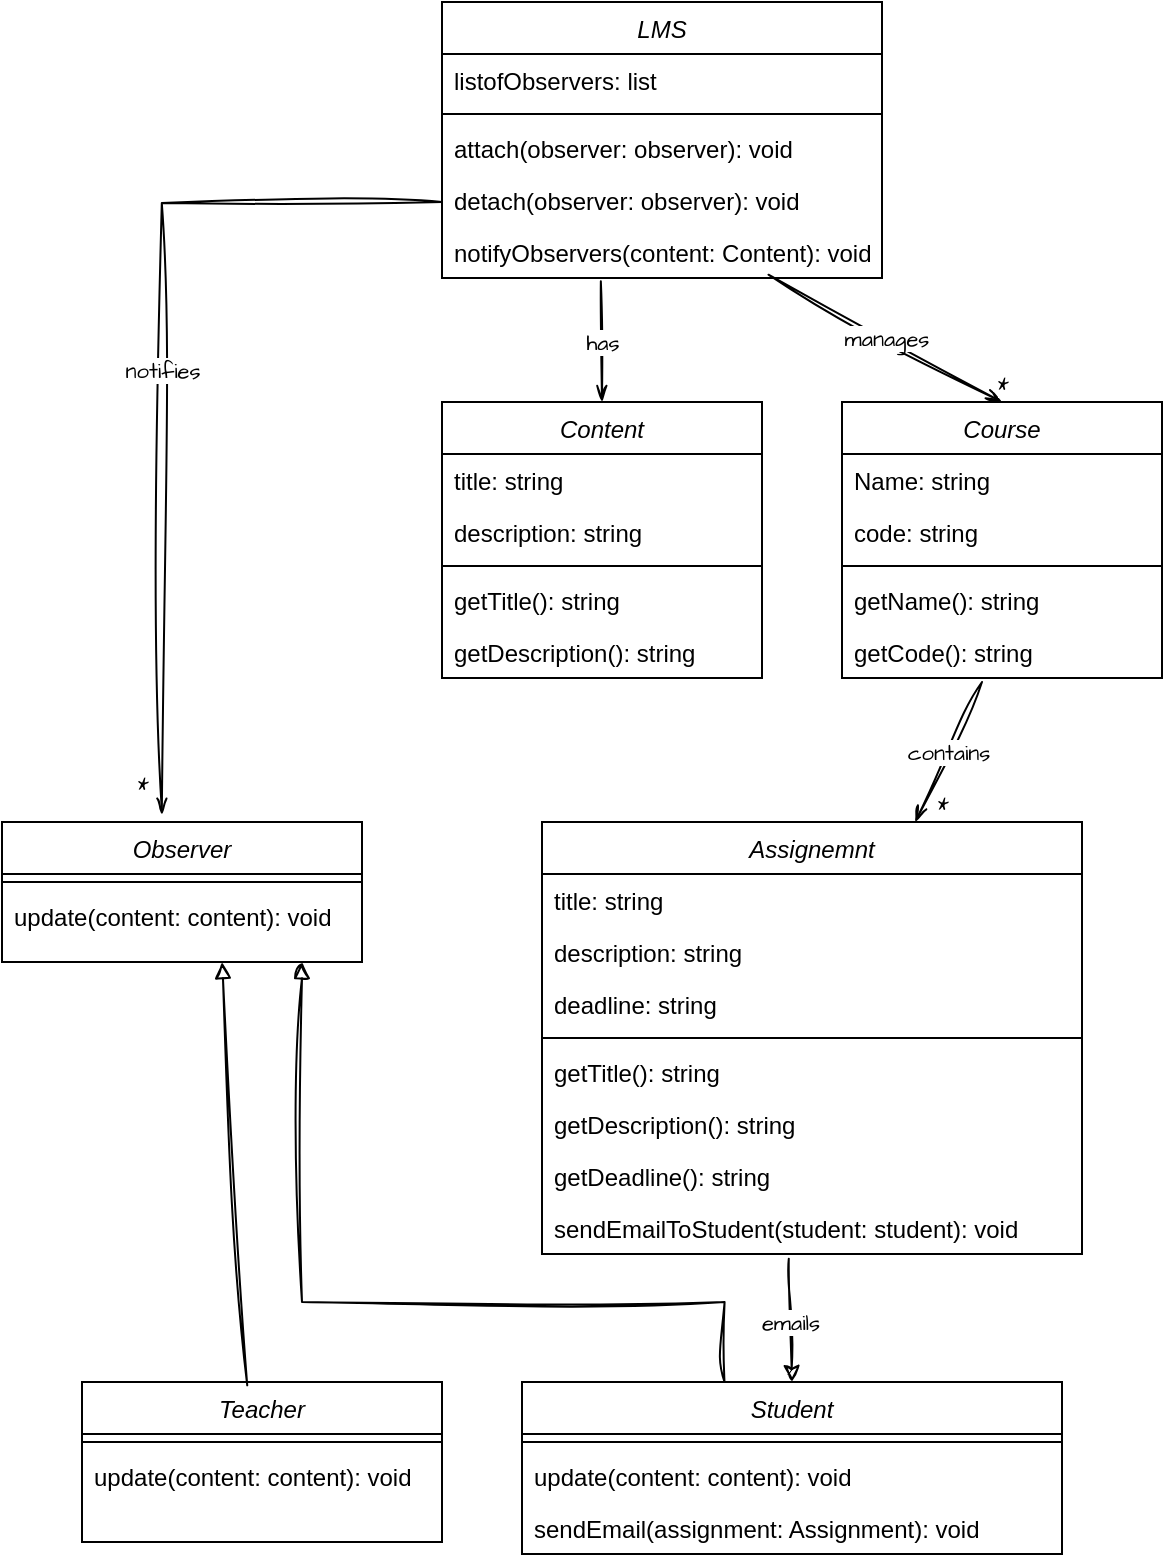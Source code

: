 <mxfile version="24.2.2" type="github">
  <diagram id="C5RBs43oDa-KdzZeNtuy" name="Page-1">
    <mxGraphModel dx="1548" dy="892" grid="1" gridSize="10" guides="1" tooltips="1" connect="1" arrows="1" fold="1" page="1" pageScale="1" pageWidth="827" pageHeight="1169" math="0" shadow="0">
      <root>
        <mxCell id="WIyWlLk6GJQsqaUBKTNV-0" />
        <mxCell id="WIyWlLk6GJQsqaUBKTNV-1" parent="WIyWlLk6GJQsqaUBKTNV-0" />
        <mxCell id="zkfFHV4jXpPFQw0GAbJ--0" value="LMS" style="swimlane;fontStyle=2;align=center;verticalAlign=top;childLayout=stackLayout;horizontal=1;startSize=26;horizontalStack=0;resizeParent=1;resizeLast=0;collapsible=1;marginBottom=0;rounded=0;shadow=0;strokeWidth=1;" parent="WIyWlLk6GJQsqaUBKTNV-1" vertex="1">
          <mxGeometry x="380" y="30" width="220" height="138" as="geometry">
            <mxRectangle x="230" y="140" width="160" height="26" as="alternateBounds" />
          </mxGeometry>
        </mxCell>
        <mxCell id="zkfFHV4jXpPFQw0GAbJ--1" value="listofObservers: list" style="text;align=left;verticalAlign=top;spacingLeft=4;spacingRight=4;overflow=hidden;rotatable=0;points=[[0,0.5],[1,0.5]];portConstraint=eastwest;" parent="zkfFHV4jXpPFQw0GAbJ--0" vertex="1">
          <mxGeometry y="26" width="220" height="26" as="geometry" />
        </mxCell>
        <mxCell id="zkfFHV4jXpPFQw0GAbJ--4" value="" style="line;html=1;strokeWidth=1;align=left;verticalAlign=middle;spacingTop=-1;spacingLeft=3;spacingRight=3;rotatable=0;labelPosition=right;points=[];portConstraint=eastwest;" parent="zkfFHV4jXpPFQw0GAbJ--0" vertex="1">
          <mxGeometry y="52" width="220" height="8" as="geometry" />
        </mxCell>
        <mxCell id="zkfFHV4jXpPFQw0GAbJ--5" value="attach(observer: observer): void&#xa;" style="text;align=left;verticalAlign=top;spacingLeft=4;spacingRight=4;overflow=hidden;rotatable=0;points=[[0,0.5],[1,0.5]];portConstraint=eastwest;" parent="zkfFHV4jXpPFQw0GAbJ--0" vertex="1">
          <mxGeometry y="60" width="220" height="26" as="geometry" />
        </mxCell>
        <mxCell id="zkfFHV4jXpPFQw0GAbJ--3" value="detach(observer: observer): void" style="text;align=left;verticalAlign=top;spacingLeft=4;spacingRight=4;overflow=hidden;rotatable=0;points=[[0,0.5],[1,0.5]];portConstraint=eastwest;rounded=0;shadow=0;html=0;" parent="zkfFHV4jXpPFQw0GAbJ--0" vertex="1">
          <mxGeometry y="86" width="220" height="26" as="geometry" />
        </mxCell>
        <mxCell id="zkfFHV4jXpPFQw0GAbJ--2" value="notifyObservers(content: Content): void" style="text;align=left;verticalAlign=top;spacingLeft=4;spacingRight=4;overflow=hidden;rotatable=0;points=[[0,0.5],[1,0.5]];portConstraint=eastwest;rounded=0;shadow=0;html=0;" parent="zkfFHV4jXpPFQw0GAbJ--0" vertex="1">
          <mxGeometry y="112" width="220" height="26" as="geometry" />
        </mxCell>
        <mxCell id="LLu0Yrr_DqaQpt8ZwkaD-1" value="Content" style="swimlane;fontStyle=2;align=center;verticalAlign=top;childLayout=stackLayout;horizontal=1;startSize=26;horizontalStack=0;resizeParent=1;resizeLast=0;collapsible=1;marginBottom=0;rounded=0;shadow=0;strokeWidth=1;" vertex="1" parent="WIyWlLk6GJQsqaUBKTNV-1">
          <mxGeometry x="380" y="230" width="160" height="138" as="geometry">
            <mxRectangle x="230" y="140" width="160" height="26" as="alternateBounds" />
          </mxGeometry>
        </mxCell>
        <mxCell id="LLu0Yrr_DqaQpt8ZwkaD-2" value="title: string" style="text;align=left;verticalAlign=top;spacingLeft=4;spacingRight=4;overflow=hidden;rotatable=0;points=[[0,0.5],[1,0.5]];portConstraint=eastwest;" vertex="1" parent="LLu0Yrr_DqaQpt8ZwkaD-1">
          <mxGeometry y="26" width="160" height="26" as="geometry" />
        </mxCell>
        <mxCell id="LLu0Yrr_DqaQpt8ZwkaD-3" value="description: string" style="text;align=left;verticalAlign=top;spacingLeft=4;spacingRight=4;overflow=hidden;rotatable=0;points=[[0,0.5],[1,0.5]];portConstraint=eastwest;rounded=0;shadow=0;html=0;" vertex="1" parent="LLu0Yrr_DqaQpt8ZwkaD-1">
          <mxGeometry y="52" width="160" height="26" as="geometry" />
        </mxCell>
        <mxCell id="LLu0Yrr_DqaQpt8ZwkaD-5" value="" style="line;html=1;strokeWidth=1;align=left;verticalAlign=middle;spacingTop=-1;spacingLeft=3;spacingRight=3;rotatable=0;labelPosition=right;points=[];portConstraint=eastwest;" vertex="1" parent="LLu0Yrr_DqaQpt8ZwkaD-1">
          <mxGeometry y="78" width="160" height="8" as="geometry" />
        </mxCell>
        <mxCell id="LLu0Yrr_DqaQpt8ZwkaD-6" value="getTitle(): string" style="text;align=left;verticalAlign=top;spacingLeft=4;spacingRight=4;overflow=hidden;rotatable=0;points=[[0,0.5],[1,0.5]];portConstraint=eastwest;" vertex="1" parent="LLu0Yrr_DqaQpt8ZwkaD-1">
          <mxGeometry y="86" width="160" height="26" as="geometry" />
        </mxCell>
        <mxCell id="LLu0Yrr_DqaQpt8ZwkaD-4" value="getDescription(): string" style="text;align=left;verticalAlign=top;spacingLeft=4;spacingRight=4;overflow=hidden;rotatable=0;points=[[0,0.5],[1,0.5]];portConstraint=eastwest;rounded=0;shadow=0;html=0;" vertex="1" parent="LLu0Yrr_DqaQpt8ZwkaD-1">
          <mxGeometry y="112" width="160" height="26" as="geometry" />
        </mxCell>
        <mxCell id="LLu0Yrr_DqaQpt8ZwkaD-7" value="Course" style="swimlane;fontStyle=2;align=center;verticalAlign=top;childLayout=stackLayout;horizontal=1;startSize=26;horizontalStack=0;resizeParent=1;resizeLast=0;collapsible=1;marginBottom=0;rounded=0;shadow=0;strokeWidth=1;" vertex="1" parent="WIyWlLk6GJQsqaUBKTNV-1">
          <mxGeometry x="580" y="230" width="160" height="138" as="geometry">
            <mxRectangle x="230" y="140" width="160" height="26" as="alternateBounds" />
          </mxGeometry>
        </mxCell>
        <mxCell id="LLu0Yrr_DqaQpt8ZwkaD-8" value="Name: string" style="text;align=left;verticalAlign=top;spacingLeft=4;spacingRight=4;overflow=hidden;rotatable=0;points=[[0,0.5],[1,0.5]];portConstraint=eastwest;" vertex="1" parent="LLu0Yrr_DqaQpt8ZwkaD-7">
          <mxGeometry y="26" width="160" height="26" as="geometry" />
        </mxCell>
        <mxCell id="LLu0Yrr_DqaQpt8ZwkaD-9" value="code: string" style="text;align=left;verticalAlign=top;spacingLeft=4;spacingRight=4;overflow=hidden;rotatable=0;points=[[0,0.5],[1,0.5]];portConstraint=eastwest;rounded=0;shadow=0;html=0;" vertex="1" parent="LLu0Yrr_DqaQpt8ZwkaD-7">
          <mxGeometry y="52" width="160" height="26" as="geometry" />
        </mxCell>
        <mxCell id="LLu0Yrr_DqaQpt8ZwkaD-11" value="" style="line;html=1;strokeWidth=1;align=left;verticalAlign=middle;spacingTop=-1;spacingLeft=3;spacingRight=3;rotatable=0;labelPosition=right;points=[];portConstraint=eastwest;" vertex="1" parent="LLu0Yrr_DqaQpt8ZwkaD-7">
          <mxGeometry y="78" width="160" height="8" as="geometry" />
        </mxCell>
        <mxCell id="LLu0Yrr_DqaQpt8ZwkaD-10" value="getName(): string" style="text;align=left;verticalAlign=top;spacingLeft=4;spacingRight=4;overflow=hidden;rotatable=0;points=[[0,0.5],[1,0.5]];portConstraint=eastwest;rounded=0;shadow=0;html=0;" vertex="1" parent="LLu0Yrr_DqaQpt8ZwkaD-7">
          <mxGeometry y="86" width="160" height="26" as="geometry" />
        </mxCell>
        <mxCell id="LLu0Yrr_DqaQpt8ZwkaD-12" value="getCode(): string" style="text;align=left;verticalAlign=top;spacingLeft=4;spacingRight=4;overflow=hidden;rotatable=0;points=[[0,0.5],[1,0.5]];portConstraint=eastwest;" vertex="1" parent="LLu0Yrr_DqaQpt8ZwkaD-7">
          <mxGeometry y="112" width="160" height="26" as="geometry" />
        </mxCell>
        <mxCell id="LLu0Yrr_DqaQpt8ZwkaD-13" value="Assignemnt" style="swimlane;fontStyle=2;align=center;verticalAlign=top;childLayout=stackLayout;horizontal=1;startSize=26;horizontalStack=0;resizeParent=1;resizeLast=0;collapsible=1;marginBottom=0;rounded=0;shadow=0;strokeWidth=1;" vertex="1" parent="WIyWlLk6GJQsqaUBKTNV-1">
          <mxGeometry x="430" y="440" width="270" height="216" as="geometry">
            <mxRectangle x="230" y="140" width="160" height="26" as="alternateBounds" />
          </mxGeometry>
        </mxCell>
        <mxCell id="LLu0Yrr_DqaQpt8ZwkaD-14" value="title: string" style="text;align=left;verticalAlign=top;spacingLeft=4;spacingRight=4;overflow=hidden;rotatable=0;points=[[0,0.5],[1,0.5]];portConstraint=eastwest;" vertex="1" parent="LLu0Yrr_DqaQpt8ZwkaD-13">
          <mxGeometry y="26" width="270" height="26" as="geometry" />
        </mxCell>
        <mxCell id="LLu0Yrr_DqaQpt8ZwkaD-15" value="description: string" style="text;align=left;verticalAlign=top;spacingLeft=4;spacingRight=4;overflow=hidden;rotatable=0;points=[[0,0.5],[1,0.5]];portConstraint=eastwest;rounded=0;shadow=0;html=0;" vertex="1" parent="LLu0Yrr_DqaQpt8ZwkaD-13">
          <mxGeometry y="52" width="270" height="26" as="geometry" />
        </mxCell>
        <mxCell id="LLu0Yrr_DqaQpt8ZwkaD-37" value="deadline: string" style="text;align=left;verticalAlign=top;spacingLeft=4;spacingRight=4;overflow=hidden;rotatable=0;points=[[0,0.5],[1,0.5]];portConstraint=eastwest;" vertex="1" parent="LLu0Yrr_DqaQpt8ZwkaD-13">
          <mxGeometry y="78" width="270" height="26" as="geometry" />
        </mxCell>
        <mxCell id="LLu0Yrr_DqaQpt8ZwkaD-16" value="" style="line;html=1;strokeWidth=1;align=left;verticalAlign=middle;spacingTop=-1;spacingLeft=3;spacingRight=3;rotatable=0;labelPosition=right;points=[];portConstraint=eastwest;" vertex="1" parent="LLu0Yrr_DqaQpt8ZwkaD-13">
          <mxGeometry y="104" width="270" height="8" as="geometry" />
        </mxCell>
        <mxCell id="LLu0Yrr_DqaQpt8ZwkaD-17" value="getTitle(): string" style="text;align=left;verticalAlign=top;spacingLeft=4;spacingRight=4;overflow=hidden;rotatable=0;points=[[0,0.5],[1,0.5]];portConstraint=eastwest;" vertex="1" parent="LLu0Yrr_DqaQpt8ZwkaD-13">
          <mxGeometry y="112" width="270" height="26" as="geometry" />
        </mxCell>
        <mxCell id="LLu0Yrr_DqaQpt8ZwkaD-18" value="getDescription(): string" style="text;align=left;verticalAlign=top;spacingLeft=4;spacingRight=4;overflow=hidden;rotatable=0;points=[[0,0.5],[1,0.5]];portConstraint=eastwest;rounded=0;shadow=0;html=0;" vertex="1" parent="LLu0Yrr_DqaQpt8ZwkaD-13">
          <mxGeometry y="138" width="270" height="26" as="geometry" />
        </mxCell>
        <mxCell id="LLu0Yrr_DqaQpt8ZwkaD-38" value="getDeadline(): string" style="text;align=left;verticalAlign=top;spacingLeft=4;spacingRight=4;overflow=hidden;rotatable=0;points=[[0,0.5],[1,0.5]];portConstraint=eastwest;" vertex="1" parent="LLu0Yrr_DqaQpt8ZwkaD-13">
          <mxGeometry y="164" width="270" height="26" as="geometry" />
        </mxCell>
        <mxCell id="LLu0Yrr_DqaQpt8ZwkaD-39" value="sendEmailToStudent(student: student): void" style="text;align=left;verticalAlign=top;spacingLeft=4;spacingRight=4;overflow=hidden;rotatable=0;points=[[0,0.5],[1,0.5]];portConstraint=eastwest;" vertex="1" parent="LLu0Yrr_DqaQpt8ZwkaD-13">
          <mxGeometry y="190" width="270" height="26" as="geometry" />
        </mxCell>
        <mxCell id="LLu0Yrr_DqaQpt8ZwkaD-19" value="Observer" style="swimlane;fontStyle=2;align=center;verticalAlign=top;childLayout=stackLayout;horizontal=1;startSize=26;horizontalStack=0;resizeParent=1;resizeLast=0;collapsible=1;marginBottom=0;rounded=0;shadow=0;strokeWidth=1;" vertex="1" parent="WIyWlLk6GJQsqaUBKTNV-1">
          <mxGeometry x="160" y="440" width="180" height="70" as="geometry">
            <mxRectangle x="230" y="140" width="160" height="26" as="alternateBounds" />
          </mxGeometry>
        </mxCell>
        <mxCell id="LLu0Yrr_DqaQpt8ZwkaD-22" value="" style="line;html=1;strokeWidth=1;align=left;verticalAlign=middle;spacingTop=-1;spacingLeft=3;spacingRight=3;rotatable=0;labelPosition=right;points=[];portConstraint=eastwest;" vertex="1" parent="LLu0Yrr_DqaQpt8ZwkaD-19">
          <mxGeometry y="26" width="180" height="8" as="geometry" />
        </mxCell>
        <mxCell id="LLu0Yrr_DqaQpt8ZwkaD-23" value="update(content: content): void" style="text;align=left;verticalAlign=top;spacingLeft=4;spacingRight=4;overflow=hidden;rotatable=0;points=[[0,0.5],[1,0.5]];portConstraint=eastwest;" vertex="1" parent="LLu0Yrr_DqaQpt8ZwkaD-19">
          <mxGeometry y="34" width="180" height="26" as="geometry" />
        </mxCell>
        <mxCell id="LLu0Yrr_DqaQpt8ZwkaD-31" value="Teacher" style="swimlane;fontStyle=2;align=center;verticalAlign=top;childLayout=stackLayout;horizontal=1;startSize=26;horizontalStack=0;resizeParent=1;resizeLast=0;collapsible=1;marginBottom=0;rounded=0;shadow=0;strokeWidth=1;" vertex="1" parent="WIyWlLk6GJQsqaUBKTNV-1">
          <mxGeometry x="200" y="720" width="180" height="80" as="geometry">
            <mxRectangle x="230" y="140" width="160" height="26" as="alternateBounds" />
          </mxGeometry>
        </mxCell>
        <mxCell id="LLu0Yrr_DqaQpt8ZwkaD-34" value="" style="line;html=1;strokeWidth=1;align=left;verticalAlign=middle;spacingTop=-1;spacingLeft=3;spacingRight=3;rotatable=0;labelPosition=right;points=[];portConstraint=eastwest;" vertex="1" parent="LLu0Yrr_DqaQpt8ZwkaD-31">
          <mxGeometry y="26" width="180" height="8" as="geometry" />
        </mxCell>
        <mxCell id="LLu0Yrr_DqaQpt8ZwkaD-35" value="update(content: content): void" style="text;align=left;verticalAlign=top;spacingLeft=4;spacingRight=4;overflow=hidden;rotatable=0;points=[[0,0.5],[1,0.5]];portConstraint=eastwest;" vertex="1" parent="LLu0Yrr_DqaQpt8ZwkaD-31">
          <mxGeometry y="34" width="180" height="26" as="geometry" />
        </mxCell>
        <mxCell id="LLu0Yrr_DqaQpt8ZwkaD-40" value="Student" style="swimlane;fontStyle=2;align=center;verticalAlign=top;childLayout=stackLayout;horizontal=1;startSize=26;horizontalStack=0;resizeParent=1;resizeLast=0;collapsible=1;marginBottom=0;rounded=0;shadow=0;strokeWidth=1;" vertex="1" parent="WIyWlLk6GJQsqaUBKTNV-1">
          <mxGeometry x="420" y="720" width="270" height="86" as="geometry">
            <mxRectangle x="230" y="140" width="160" height="26" as="alternateBounds" />
          </mxGeometry>
        </mxCell>
        <mxCell id="LLu0Yrr_DqaQpt8ZwkaD-41" value="" style="line;html=1;strokeWidth=1;align=left;verticalAlign=middle;spacingTop=-1;spacingLeft=3;spacingRight=3;rotatable=0;labelPosition=right;points=[];portConstraint=eastwest;" vertex="1" parent="LLu0Yrr_DqaQpt8ZwkaD-40">
          <mxGeometry y="26" width="270" height="8" as="geometry" />
        </mxCell>
        <mxCell id="LLu0Yrr_DqaQpt8ZwkaD-42" value="update(content: content): void" style="text;align=left;verticalAlign=top;spacingLeft=4;spacingRight=4;overflow=hidden;rotatable=0;points=[[0,0.5],[1,0.5]];portConstraint=eastwest;" vertex="1" parent="LLu0Yrr_DqaQpt8ZwkaD-40">
          <mxGeometry y="34" width="270" height="26" as="geometry" />
        </mxCell>
        <mxCell id="LLu0Yrr_DqaQpt8ZwkaD-43" value="sendEmail(assignment: Assignment): void" style="text;align=left;verticalAlign=top;spacingLeft=4;spacingRight=4;overflow=hidden;rotatable=0;points=[[0,0.5],[1,0.5]];portConstraint=eastwest;" vertex="1" parent="LLu0Yrr_DqaQpt8ZwkaD-40">
          <mxGeometry y="60" width="270" height="26" as="geometry" />
        </mxCell>
        <mxCell id="LLu0Yrr_DqaQpt8ZwkaD-48" value="" style="endArrow=openThin;html=1;rounded=0;sketch=1;hachureGap=4;jiggle=2;curveFitting=1;fontFamily=Architects Daughter;fontSource=https%3A%2F%2Ffonts.googleapis.com%2Fcss%3Ffamily%3DArchitects%2BDaughter;exitX=0.361;exitY=1.064;exitDx=0;exitDy=0;exitPerimeter=0;entryX=0.5;entryY=0;entryDx=0;entryDy=0;endFill=0;" edge="1" parent="WIyWlLk6GJQsqaUBKTNV-1" source="zkfFHV4jXpPFQw0GAbJ--2" target="LLu0Yrr_DqaQpt8ZwkaD-1">
          <mxGeometry relative="1" as="geometry">
            <mxPoint x="340" y="60" as="sourcePoint" />
            <mxPoint x="440" y="60" as="targetPoint" />
          </mxGeometry>
        </mxCell>
        <mxCell id="LLu0Yrr_DqaQpt8ZwkaD-49" value="has" style="edgeLabel;resizable=0;html=1;;align=center;verticalAlign=middle;sketch=1;hachureGap=4;jiggle=2;curveFitting=1;fontFamily=Architects Daughter;fontSource=https%3A%2F%2Ffonts.googleapis.com%2Fcss%3Ffamily%3DArchitects%2BDaughter;" connectable="0" vertex="1" parent="LLu0Yrr_DqaQpt8ZwkaD-48">
          <mxGeometry relative="1" as="geometry" />
        </mxCell>
        <mxCell id="LLu0Yrr_DqaQpt8ZwkaD-51" value="" style="endArrow=openThin;html=1;rounded=0;sketch=1;hachureGap=4;jiggle=2;curveFitting=1;fontFamily=Architects Daughter;fontSource=https%3A%2F%2Ffonts.googleapis.com%2Fcss%3Ffamily%3DArchitects%2BDaughter;exitX=0.742;exitY=0.936;exitDx=0;exitDy=0;exitPerimeter=0;entryX=0.5;entryY=0;entryDx=0;entryDy=0;endFill=0;" edge="1" parent="WIyWlLk6GJQsqaUBKTNV-1" source="zkfFHV4jXpPFQw0GAbJ--2" target="LLu0Yrr_DqaQpt8ZwkaD-7">
          <mxGeometry relative="1" as="geometry">
            <mxPoint x="469" y="180" as="sourcePoint" />
            <mxPoint x="470" y="240" as="targetPoint" />
          </mxGeometry>
        </mxCell>
        <mxCell id="LLu0Yrr_DqaQpt8ZwkaD-52" value="manages" style="edgeLabel;resizable=0;html=1;;align=center;verticalAlign=middle;sketch=1;hachureGap=4;jiggle=2;curveFitting=1;fontFamily=Architects Daughter;fontSource=https%3A%2F%2Ffonts.googleapis.com%2Fcss%3Ffamily%3DArchitects%2BDaughter;" connectable="0" vertex="1" parent="LLu0Yrr_DqaQpt8ZwkaD-51">
          <mxGeometry relative="1" as="geometry" />
        </mxCell>
        <mxCell id="LLu0Yrr_DqaQpt8ZwkaD-53" value="" style="endArrow=openThin;html=1;rounded=0;sketch=1;hachureGap=4;jiggle=2;curveFitting=1;fontFamily=Architects Daughter;fontSource=https%3A%2F%2Ffonts.googleapis.com%2Fcss%3Ffamily%3DArchitects%2BDaughter;exitX=0.139;exitY=1.167;exitDx=0;exitDy=0;exitPerimeter=0;entryX=0.444;entryY=-0.052;entryDx=0;entryDy=0;entryPerimeter=0;edgeStyle=orthogonalEdgeStyle;endFill=0;" edge="1" parent="WIyWlLk6GJQsqaUBKTNV-1" target="LLu0Yrr_DqaQpt8ZwkaD-19">
          <mxGeometry relative="1" as="geometry">
            <mxPoint x="380" y="130.002" as="sourcePoint" />
            <mxPoint x="239.4" y="398.64" as="targetPoint" />
          </mxGeometry>
        </mxCell>
        <mxCell id="LLu0Yrr_DqaQpt8ZwkaD-54" value="notifies" style="edgeLabel;resizable=0;html=1;;align=center;verticalAlign=middle;sketch=1;hachureGap=4;jiggle=2;curveFitting=1;fontFamily=Architects Daughter;fontSource=https%3A%2F%2Ffonts.googleapis.com%2Fcss%3Ffamily%3DArchitects%2BDaughter;" connectable="0" vertex="1" parent="LLu0Yrr_DqaQpt8ZwkaD-53">
          <mxGeometry relative="1" as="geometry" />
        </mxCell>
        <mxCell id="LLu0Yrr_DqaQpt8ZwkaD-65" value="*" style="edgeLabel;html=1;align=center;verticalAlign=middle;resizable=0;points=[];sketch=1;hachureGap=4;jiggle=2;curveFitting=1;fontFamily=Architects Daughter;fontSource=https%3A%2F%2Ffonts.googleapis.com%2Fcss%3Ffamily%3DArchitects%2BDaughter;" vertex="1" connectable="0" parent="LLu0Yrr_DqaQpt8ZwkaD-53">
          <mxGeometry x="0.884" y="-3" relative="1" as="geometry">
            <mxPoint x="-7" y="10" as="offset" />
          </mxGeometry>
        </mxCell>
        <mxCell id="LLu0Yrr_DqaQpt8ZwkaD-66" value="*" style="edgeLabel;html=1;align=center;verticalAlign=middle;resizable=0;points=[];sketch=1;hachureGap=4;jiggle=2;curveFitting=1;fontFamily=Architects Daughter;fontSource=https%3A%2F%2Ffonts.googleapis.com%2Fcss%3Ffamily%3DArchitects%2BDaughter;" vertex="1" connectable="0" parent="LLu0Yrr_DqaQpt8ZwkaD-53">
          <mxGeometry x="0.884" y="-3" relative="1" as="geometry">
            <mxPoint x="393" y="20" as="offset" />
          </mxGeometry>
        </mxCell>
        <mxCell id="LLu0Yrr_DqaQpt8ZwkaD-67" value="*" style="edgeLabel;html=1;align=center;verticalAlign=middle;resizable=0;points=[];sketch=1;hachureGap=4;jiggle=2;curveFitting=1;fontFamily=Architects Daughter;fontSource=https%3A%2F%2Ffonts.googleapis.com%2Fcss%3Ffamily%3DArchitects%2BDaughter;" vertex="1" connectable="0" parent="LLu0Yrr_DqaQpt8ZwkaD-53">
          <mxGeometry x="0.884" y="-3" relative="1" as="geometry">
            <mxPoint x="423" y="-190" as="offset" />
          </mxGeometry>
        </mxCell>
        <mxCell id="LLu0Yrr_DqaQpt8ZwkaD-56" value="" style="endArrow=openThin;html=1;rounded=0;sketch=1;hachureGap=4;jiggle=2;curveFitting=1;fontFamily=Architects Daughter;fontSource=https%3A%2F%2Ffonts.googleapis.com%2Fcss%3Ffamily%3DArchitects%2BDaughter;endFill=0;" edge="1" parent="WIyWlLk6GJQsqaUBKTNV-1" target="LLu0Yrr_DqaQpt8ZwkaD-13">
          <mxGeometry relative="1" as="geometry">
            <mxPoint x="650" y="370" as="sourcePoint" />
            <mxPoint x="630" y="320" as="targetPoint" />
          </mxGeometry>
        </mxCell>
        <mxCell id="LLu0Yrr_DqaQpt8ZwkaD-57" value="contains" style="edgeLabel;resizable=0;html=1;;align=center;verticalAlign=middle;sketch=1;hachureGap=4;jiggle=2;curveFitting=1;fontFamily=Architects Daughter;fontSource=https%3A%2F%2Ffonts.googleapis.com%2Fcss%3Ffamily%3DArchitects%2BDaughter;" connectable="0" vertex="1" parent="LLu0Yrr_DqaQpt8ZwkaD-56">
          <mxGeometry relative="1" as="geometry" />
        </mxCell>
        <mxCell id="LLu0Yrr_DqaQpt8ZwkaD-59" value="" style="endArrow=classic;html=1;rounded=0;sketch=1;hachureGap=4;jiggle=2;curveFitting=1;fontFamily=Architects Daughter;fontSource=https%3A%2F%2Ffonts.googleapis.com%2Fcss%3Ffamily%3DArchitects%2BDaughter;entryX=0.5;entryY=0;entryDx=0;entryDy=0;exitX=0.457;exitY=1.09;exitDx=0;exitDy=0;exitPerimeter=0;" edge="1" parent="WIyWlLk6GJQsqaUBKTNV-1" source="LLu0Yrr_DqaQpt8ZwkaD-39" target="LLu0Yrr_DqaQpt8ZwkaD-40">
          <mxGeometry relative="1" as="geometry">
            <mxPoint x="560" y="660" as="sourcePoint" />
            <mxPoint x="480" y="320" as="targetPoint" />
          </mxGeometry>
        </mxCell>
        <mxCell id="LLu0Yrr_DqaQpt8ZwkaD-60" value="emails" style="edgeLabel;resizable=0;html=1;;align=center;verticalAlign=middle;sketch=1;hachureGap=4;jiggle=2;curveFitting=1;fontFamily=Architects Daughter;fontSource=https%3A%2F%2Ffonts.googleapis.com%2Fcss%3Ffamily%3DArchitects%2BDaughter;" connectable="0" vertex="1" parent="LLu0Yrr_DqaQpt8ZwkaD-59">
          <mxGeometry relative="1" as="geometry" />
        </mxCell>
        <mxCell id="LLu0Yrr_DqaQpt8ZwkaD-63" value="" style="endArrow=block;html=1;rounded=0;sketch=1;hachureGap=4;jiggle=2;curveFitting=1;fontFamily=Architects Daughter;fontSource=https%3A%2F%2Ffonts.googleapis.com%2Fcss%3Ffamily%3DArchitects%2BDaughter;endFill=0;edgeStyle=orthogonalEdgeStyle;exitX=0.375;exitY=0;exitDx=0;exitDy=0;exitPerimeter=0;" edge="1" parent="WIyWlLk6GJQsqaUBKTNV-1" source="LLu0Yrr_DqaQpt8ZwkaD-40">
          <mxGeometry width="50" height="50" relative="1" as="geometry">
            <mxPoint x="400" y="680" as="sourcePoint" />
            <mxPoint x="310" y="510" as="targetPoint" />
            <Array as="points">
              <mxPoint x="521" y="680" />
              <mxPoint x="310" y="680" />
            </Array>
          </mxGeometry>
        </mxCell>
        <mxCell id="LLu0Yrr_DqaQpt8ZwkaD-64" value="" style="endArrow=block;html=1;rounded=0;sketch=1;hachureGap=4;jiggle=2;curveFitting=1;fontFamily=Architects Daughter;fontSource=https%3A%2F%2Ffonts.googleapis.com%2Fcss%3Ffamily%3DArchitects%2BDaughter;exitX=0.459;exitY=0.021;exitDx=0;exitDy=0;exitPerimeter=0;endFill=0;" edge="1" parent="WIyWlLk6GJQsqaUBKTNV-1" source="LLu0Yrr_DqaQpt8ZwkaD-31">
          <mxGeometry width="50" height="50" relative="1" as="geometry">
            <mxPoint x="468" y="720" as="sourcePoint" />
            <mxPoint x="270" y="510" as="targetPoint" />
          </mxGeometry>
        </mxCell>
      </root>
    </mxGraphModel>
  </diagram>
</mxfile>
